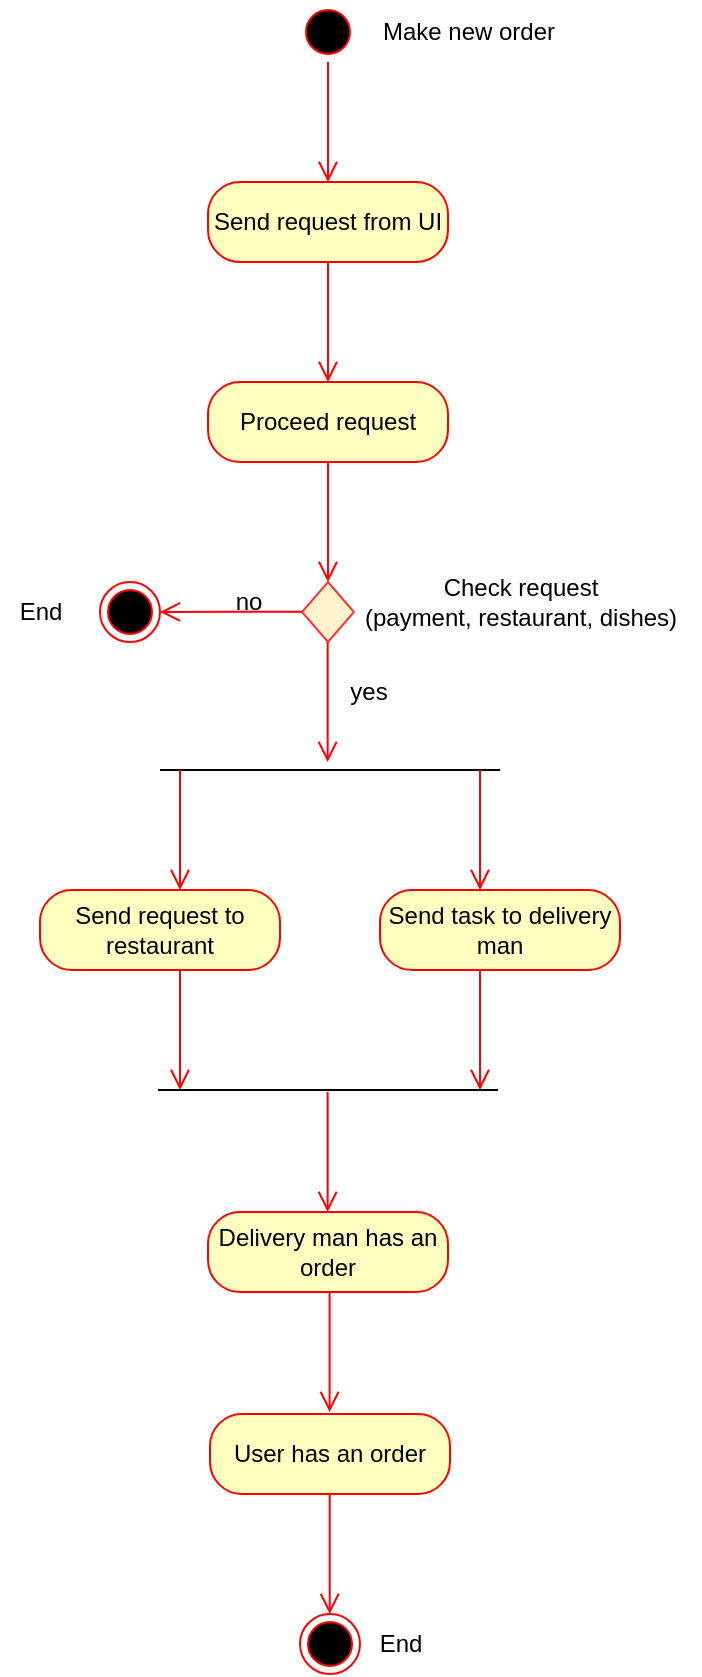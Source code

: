 <mxfile version="20.5.1" type="device"><diagram id="K1BYs1deq_xjFGFmcUql" name="Страница 1"><mxGraphModel dx="2061" dy="1154" grid="1" gridSize="10" guides="1" tooltips="1" connect="1" arrows="1" fold="1" page="1" pageScale="1" pageWidth="827" pageHeight="1169" math="0" shadow="0"><root><mxCell id="0"/><mxCell id="1" parent="0"/><mxCell id="p2rlZ6ew7D3GVYPKuv-W-1" value="" style="ellipse;html=1;shape=startState;fillColor=#000000;strokeColor=#ff0000;" vertex="1" parent="1"><mxGeometry x="399" y="10" width="30" height="30" as="geometry"/></mxCell><mxCell id="p2rlZ6ew7D3GVYPKuv-W-2" value="" style="edgeStyle=orthogonalEdgeStyle;html=1;verticalAlign=bottom;endArrow=open;endSize=8;strokeColor=#ff0000;rounded=0;" edge="1" source="p2rlZ6ew7D3GVYPKuv-W-1" parent="1"><mxGeometry relative="1" as="geometry"><mxPoint x="414" y="100" as="targetPoint"/></mxGeometry></mxCell><mxCell id="p2rlZ6ew7D3GVYPKuv-W-3" value="Make new order" style="text;html=1;align=center;verticalAlign=middle;resizable=0;points=[];autosize=1;strokeColor=none;fillColor=none;" vertex="1" parent="1"><mxGeometry x="429" y="10" width="110" height="30" as="geometry"/></mxCell><mxCell id="p2rlZ6ew7D3GVYPKuv-W-4" value="Send request from UI" style="rounded=1;whiteSpace=wrap;html=1;arcSize=40;fontColor=#000000;fillColor=#ffffc0;strokeColor=#ff0000;" vertex="1" parent="1"><mxGeometry x="354" y="100" width="120" height="40" as="geometry"/></mxCell><mxCell id="p2rlZ6ew7D3GVYPKuv-W-5" value="" style="edgeStyle=orthogonalEdgeStyle;html=1;verticalAlign=bottom;endArrow=open;endSize=8;strokeColor=#ff0000;rounded=0;" edge="1" source="p2rlZ6ew7D3GVYPKuv-W-4" parent="1"><mxGeometry relative="1" as="geometry"><mxPoint x="414" y="200" as="targetPoint"/></mxGeometry></mxCell><mxCell id="p2rlZ6ew7D3GVYPKuv-W-6" value="Proceed request" style="rounded=1;whiteSpace=wrap;html=1;arcSize=40;fontColor=#000000;fillColor=#ffffc0;strokeColor=#ff0000;" vertex="1" parent="1"><mxGeometry x="354" y="200" width="120" height="40" as="geometry"/></mxCell><mxCell id="p2rlZ6ew7D3GVYPKuv-W-7" value="" style="edgeStyle=orthogonalEdgeStyle;html=1;verticalAlign=bottom;endArrow=open;endSize=8;strokeColor=#ff0000;rounded=0;" edge="1" source="p2rlZ6ew7D3GVYPKuv-W-6" parent="1"><mxGeometry relative="1" as="geometry"><mxPoint x="414" y="300" as="targetPoint"/></mxGeometry></mxCell><mxCell id="p2rlZ6ew7D3GVYPKuv-W-11" value="" style="rhombus;whiteSpace=wrap;html=1;fillColor=#fff2cc;strokeColor=#FF3333;" vertex="1" parent="1"><mxGeometry x="401" y="300" width="26" height="30" as="geometry"/></mxCell><mxCell id="p2rlZ6ew7D3GVYPKuv-W-12" value="Check request &lt;br&gt;(payment, restaurant, dishes)" style="text;html=1;align=center;verticalAlign=middle;resizable=0;points=[];autosize=1;strokeColor=none;fillColor=none;" vertex="1" parent="1"><mxGeometry x="420" y="290" width="180" height="40" as="geometry"/></mxCell><mxCell id="p2rlZ6ew7D3GVYPKuv-W-13" value="" style="edgeStyle=orthogonalEdgeStyle;html=1;verticalAlign=bottom;endArrow=open;endSize=8;strokeColor=#ff0000;rounded=0;" edge="1" parent="1"><mxGeometry relative="1" as="geometry"><mxPoint x="330" y="315" as="targetPoint"/><mxPoint x="401" y="314.9" as="sourcePoint"/><Array as="points"><mxPoint x="366" y="315"/><mxPoint x="330" y="315"/></Array></mxGeometry></mxCell><mxCell id="p2rlZ6ew7D3GVYPKuv-W-14" value="no" style="text;html=1;align=center;verticalAlign=middle;resizable=0;points=[];autosize=1;strokeColor=none;fillColor=none;" vertex="1" parent="1"><mxGeometry x="354" y="295" width="40" height="30" as="geometry"/></mxCell><mxCell id="p2rlZ6ew7D3GVYPKuv-W-15" value="" style="ellipse;html=1;shape=endState;fillColor=#000000;strokeColor=#ff0000;" vertex="1" parent="1"><mxGeometry x="300" y="300" width="30" height="30" as="geometry"/></mxCell><mxCell id="p2rlZ6ew7D3GVYPKuv-W-16" value="Send request to restaurant" style="rounded=1;whiteSpace=wrap;html=1;arcSize=40;fontColor=#000000;fillColor=#ffffc0;strokeColor=#ff0000;" vertex="1" parent="1"><mxGeometry x="270" y="454" width="120" height="40" as="geometry"/></mxCell><mxCell id="p2rlZ6ew7D3GVYPKuv-W-17" value="" style="edgeStyle=orthogonalEdgeStyle;html=1;verticalAlign=bottom;endArrow=open;endSize=8;strokeColor=#ff0000;rounded=0;" edge="1" parent="1"><mxGeometry relative="1" as="geometry"><mxPoint x="413.83" y="390" as="targetPoint"/><mxPoint x="413.83" y="330" as="sourcePoint"/></mxGeometry></mxCell><mxCell id="p2rlZ6ew7D3GVYPKuv-W-18" value="yes" style="text;html=1;align=center;verticalAlign=middle;resizable=0;points=[];autosize=1;strokeColor=none;fillColor=none;" vertex="1" parent="1"><mxGeometry x="414" y="340" width="40" height="30" as="geometry"/></mxCell><mxCell id="p2rlZ6ew7D3GVYPKuv-W-22" value="" style="line;strokeWidth=1;fillColor=none;align=left;verticalAlign=middle;spacingTop=-1;spacingLeft=3;spacingRight=3;rotatable=0;labelPosition=right;points=[];portConstraint=eastwest;strokeColor=inherit;" vertex="1" parent="1"><mxGeometry x="330" y="390" width="170" height="8" as="geometry"/></mxCell><mxCell id="p2rlZ6ew7D3GVYPKuv-W-24" value="" style="edgeStyle=orthogonalEdgeStyle;html=1;verticalAlign=bottom;endArrow=open;endSize=8;strokeColor=#ff0000;rounded=0;" edge="1" parent="1"><mxGeometry relative="1" as="geometry"><mxPoint x="340.0" y="454" as="targetPoint"/><mxPoint x="340.0" y="394" as="sourcePoint"/></mxGeometry></mxCell><mxCell id="p2rlZ6ew7D3GVYPKuv-W-25" value="" style="edgeStyle=orthogonalEdgeStyle;html=1;verticalAlign=bottom;endArrow=open;endSize=8;strokeColor=#ff0000;rounded=0;" edge="1" parent="1"><mxGeometry relative="1" as="geometry"><mxPoint x="490" y="454" as="targetPoint"/><mxPoint x="490" y="394" as="sourcePoint"/></mxGeometry></mxCell><mxCell id="p2rlZ6ew7D3GVYPKuv-W-26" value="Send task to delivery man" style="rounded=1;whiteSpace=wrap;html=1;arcSize=40;fontColor=#000000;fillColor=#ffffc0;strokeColor=#ff0000;" vertex="1" parent="1"><mxGeometry x="440" y="454" width="120" height="40" as="geometry"/></mxCell><mxCell id="p2rlZ6ew7D3GVYPKuv-W-27" value="" style="edgeStyle=orthogonalEdgeStyle;html=1;verticalAlign=bottom;endArrow=open;endSize=8;strokeColor=#ff0000;rounded=0;" edge="1" parent="1"><mxGeometry relative="1" as="geometry"><mxPoint x="340" y="554" as="targetPoint"/><mxPoint x="340" y="494" as="sourcePoint"/></mxGeometry></mxCell><mxCell id="p2rlZ6ew7D3GVYPKuv-W-29" value="" style="line;strokeWidth=1;fillColor=none;align=left;verticalAlign=middle;spacingTop=-1;spacingLeft=3;spacingRight=3;rotatable=0;labelPosition=right;points=[];portConstraint=eastwest;strokeColor=inherit;" vertex="1" parent="1"><mxGeometry x="329" y="550" width="170" height="8" as="geometry"/></mxCell><mxCell id="p2rlZ6ew7D3GVYPKuv-W-30" value="" style="edgeStyle=orthogonalEdgeStyle;html=1;verticalAlign=bottom;endArrow=open;endSize=8;strokeColor=#ff0000;rounded=0;" edge="1" parent="1"><mxGeometry relative="1" as="geometry"><mxPoint x="490" y="554" as="targetPoint"/><mxPoint x="490" y="494" as="sourcePoint"/></mxGeometry></mxCell><mxCell id="p2rlZ6ew7D3GVYPKuv-W-31" value="" style="edgeStyle=orthogonalEdgeStyle;html=1;verticalAlign=bottom;endArrow=open;endSize=8;strokeColor=#ff0000;rounded=0;" edge="1" parent="1"><mxGeometry relative="1" as="geometry"><mxPoint x="413.83" y="615" as="targetPoint"/><mxPoint x="413.83" y="555" as="sourcePoint"/></mxGeometry></mxCell><mxCell id="p2rlZ6ew7D3GVYPKuv-W-32" value="Delivery man has an order" style="rounded=1;whiteSpace=wrap;html=1;arcSize=40;fontColor=#000000;fillColor=#ffffc0;strokeColor=#ff0000;" vertex="1" parent="1"><mxGeometry x="354" y="615" width="120" height="40" as="geometry"/></mxCell><mxCell id="p2rlZ6ew7D3GVYPKuv-W-33" value="" style="edgeStyle=orthogonalEdgeStyle;html=1;verticalAlign=bottom;endArrow=open;endSize=8;strokeColor=#ff0000;rounded=0;" edge="1" parent="1"><mxGeometry relative="1" as="geometry"><mxPoint x="414.8" y="715" as="targetPoint"/><mxPoint x="414.8" y="655" as="sourcePoint"/></mxGeometry></mxCell><mxCell id="p2rlZ6ew7D3GVYPKuv-W-39" value="User has an order" style="rounded=1;whiteSpace=wrap;html=1;arcSize=40;fontColor=#000000;fillColor=#ffffc0;strokeColor=#ff0000;" vertex="1" parent="1"><mxGeometry x="355" y="716" width="120" height="40" as="geometry"/></mxCell><mxCell id="p2rlZ6ew7D3GVYPKuv-W-40" value="" style="edgeStyle=orthogonalEdgeStyle;html=1;verticalAlign=bottom;endArrow=open;endSize=8;strokeColor=#ff0000;rounded=0;" edge="1" parent="1"><mxGeometry relative="1" as="geometry"><mxPoint x="414.86" y="816" as="targetPoint"/><mxPoint x="414.86" y="756" as="sourcePoint"/></mxGeometry></mxCell><mxCell id="p2rlZ6ew7D3GVYPKuv-W-41" value="" style="ellipse;html=1;shape=endState;fillColor=#000000;strokeColor=#ff0000;" vertex="1" parent="1"><mxGeometry x="400" y="816" width="30" height="30" as="geometry"/></mxCell><mxCell id="p2rlZ6ew7D3GVYPKuv-W-42" value="End" style="text;html=1;align=center;verticalAlign=middle;resizable=0;points=[];autosize=1;strokeColor=none;fillColor=none;" vertex="1" parent="1"><mxGeometry x="430" y="816" width="40" height="30" as="geometry"/></mxCell><mxCell id="p2rlZ6ew7D3GVYPKuv-W-43" value="End" style="text;html=1;align=center;verticalAlign=middle;resizable=0;points=[];autosize=1;strokeColor=none;fillColor=none;" vertex="1" parent="1"><mxGeometry x="250" y="300" width="40" height="30" as="geometry"/></mxCell></root></mxGraphModel></diagram></mxfile>